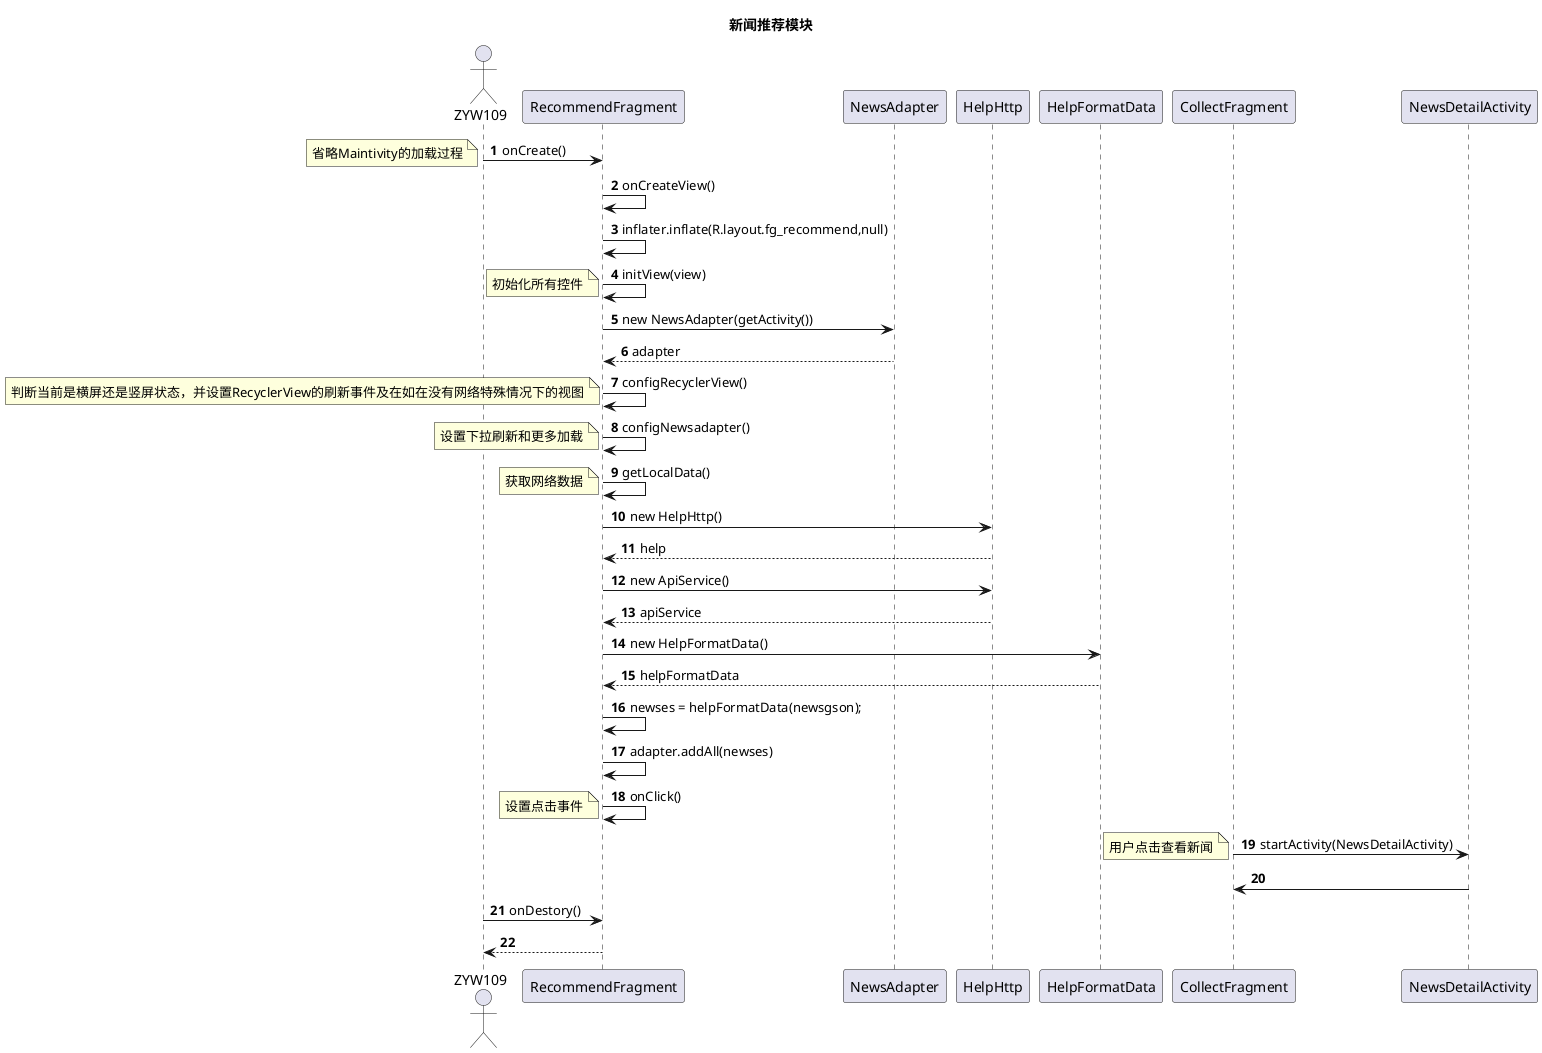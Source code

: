 @startuml
actor ZYW109
title 新闻推荐模块
autonumber
ZYW109 -> RecommendFragment:onCreate()
note left: 省略Maintivity的加载过程
RecommendFragment -> RecommendFragment:onCreateView()
RecommendFragment -> RecommendFragment:inflater.inflate(R.layout.fg_recommend,null)
RecommendFragment -> RecommendFragment:initView(view)
note left: 初始化所有控件
RecommendFragment -> NewsAdapter: new NewsAdapter(getActivity())
NewsAdapter --> RecommendFragment:adapter
RecommendFragment -> RecommendFragment:configRecyclerView()
note left: 判断当前是横屏还是竖屏状态，并设置RecyclerView的刷新事件及在如在没有网络特殊情况下的视图
RecommendFragment -> RecommendFragment:configNewsadapter()
note left: 设置下拉刷新和更多加载
RecommendFragment -> RecommendFragment:getLocalData()
note left: 获取网络数据
RecommendFragment -> HelpHttp:new HelpHttp()
HelpHttp --> RecommendFragment:help
RecommendFragment -> HelpHttp:new ApiService()
HelpHttp --> RecommendFragment:apiService
RecommendFragment -> HelpFormatData:new HelpFormatData()
HelpFormatData --> RecommendFragment: helpFormatData
RecommendFragment -> RecommendFragment:  newses = helpFormatData(newsgson);
RecommendFragment -> RecommendFragment:  adapter.addAll(newses)
RecommendFragment -> RecommendFragment:  onClick()
note left: 设置点击事件
CollectFragment -> NewsDetailActivity:startActivity(NewsDetailActivity)
note left:用户点击查看新闻
NewsDetailActivity -> CollectFragment:
ZYW109 -> RecommendFragment:onDestory()
RecommendFragment --> ZYW109:
@enduml
